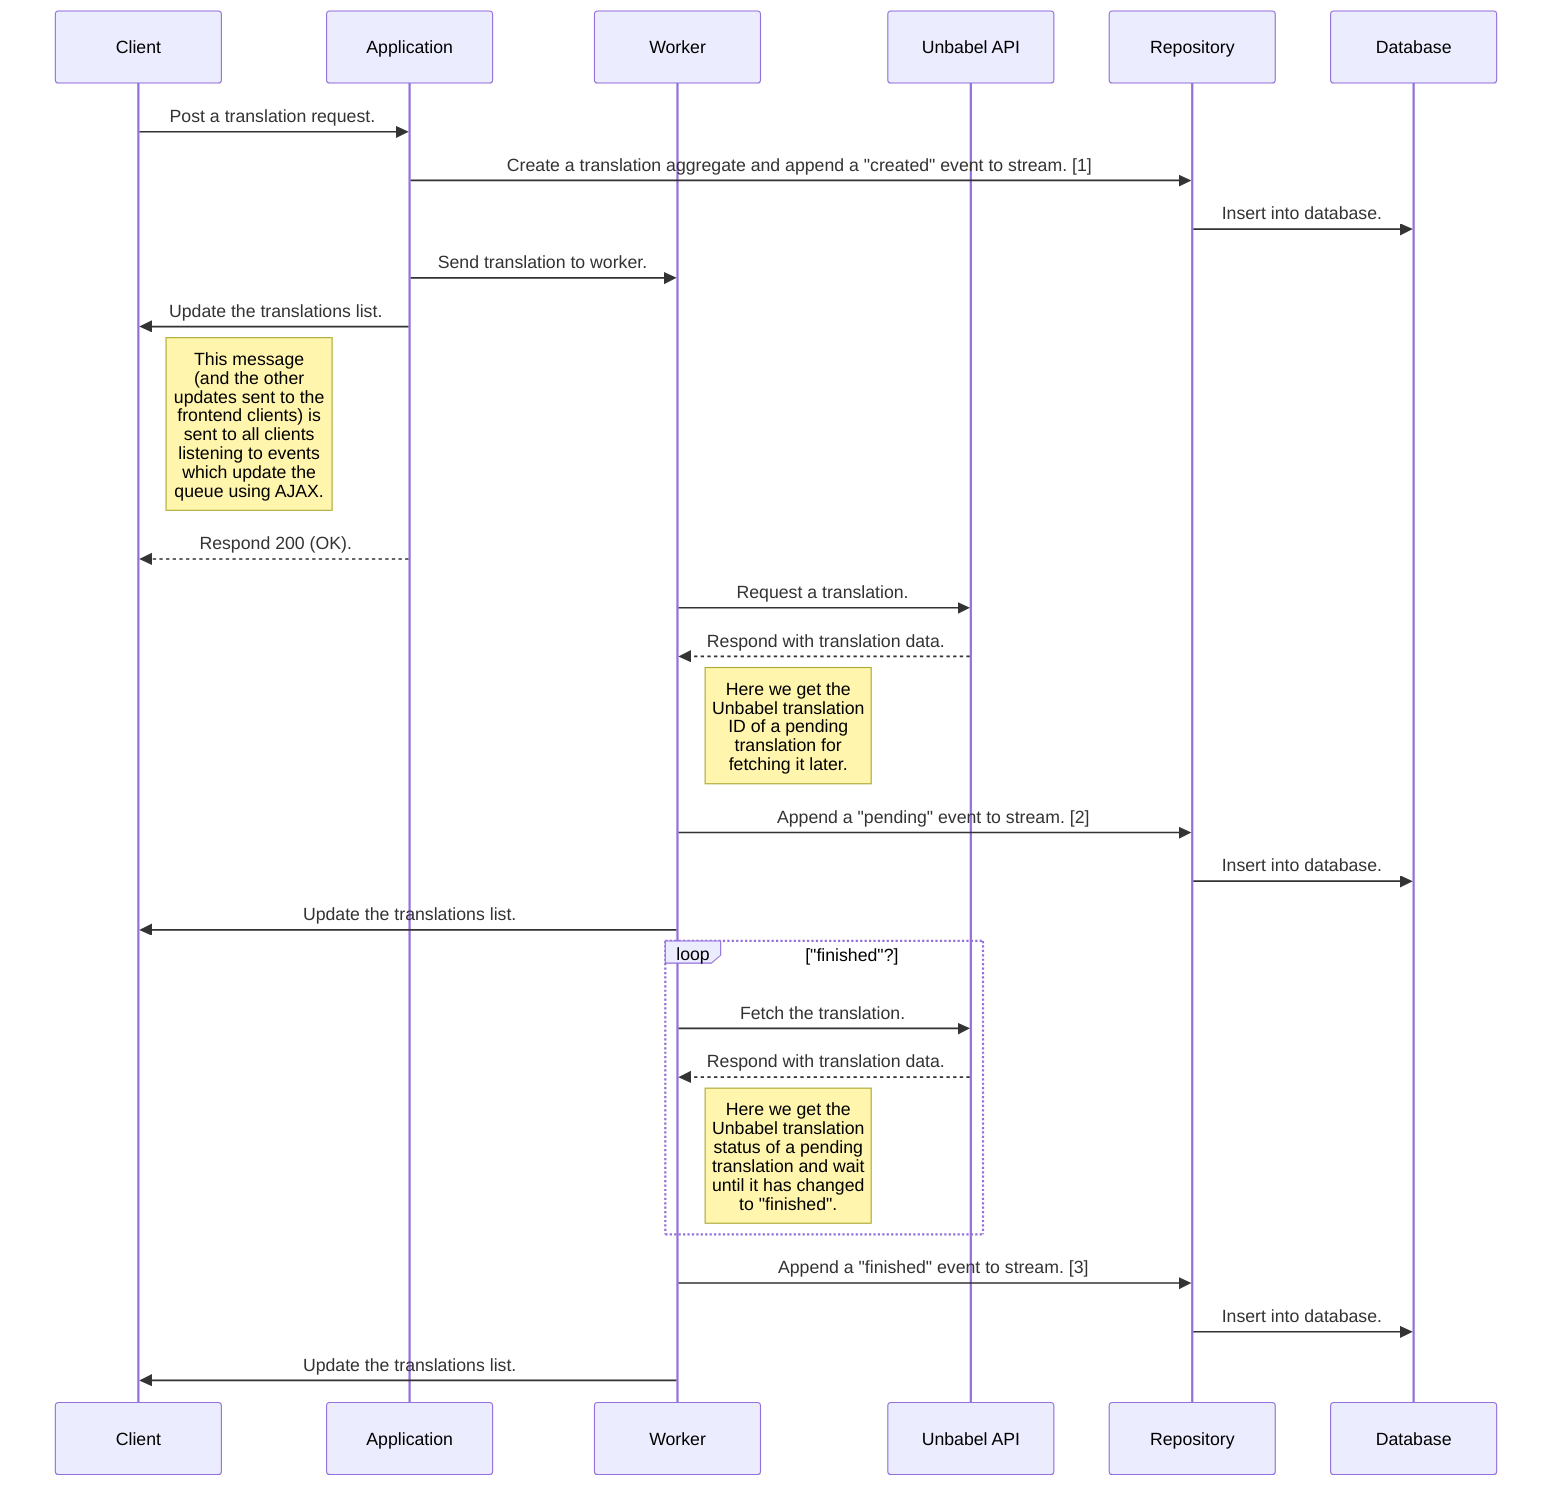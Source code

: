 sequenceDiagram
    participant C as Client
    participant A as Application
    participant W as Worker
    participant U as Unbabel API
    participant R as Repository
    participant D as Database

    C->>A: Post a translation request.
    A->>R: Create a translation aggregate and append a "created" event to stream. [1]
    R->>D: Insert into database.
    A->>W: Send translation to worker.
    A->>C: Update the translations list.
Note right of C: This message <br> (and the other <br> updates sent to the <br> frontend clients) is <br>sent to all clients <br> listening to events <br> which update the <br> queue using AJAX.
    A-->>C: Respond 200 (OK).
    W->>U: Request a translation.
    U-->>W: Respond with translation data.
Note right of W: Here we get the <br> Unbabel translation <br> ID of a pending <br> translation for <br> fetching it later.
    W->>R: Append a "pending" event to stream. [2]
    R->>D: Insert into database.
    W->>C: Update the translations list.
    loop "finished"?
        W->>U: Fetch the translation.
        U-->>W: Respond with translation data.
Note right of W: Here we get the <br> Unbabel translation <br> status of a pending <br> translation and wait <br> until it has changed <br> to "finished".

    end
    W->>R: Append a "finished" event to stream. [3]
    R->>D: Insert into database.
    W->>C: Update the translations list.